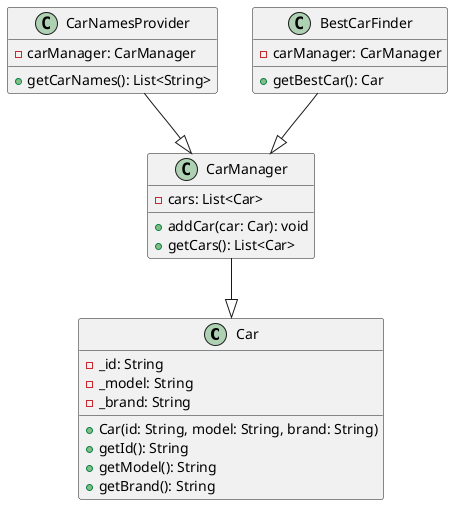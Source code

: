 @startuml car_diagram

class Car {
  - _id: String
  - _model: String
  - _brand: String

  + Car(id: String, model: String, brand: String)
  + getId(): String
  + getModel(): String
  + getBrand(): String
}

class CarManager {
  - cars: List<Car>

  + addCar(car: Car): void
  + getCars(): List<Car>
}

class CarNamesProvider {
  - carManager: CarManager

  + getCarNames(): List<String>
}

class BestCarFinder {
  - carManager: CarManager

  + getBestCar(): Car
}

CarManager --|> Car
CarNamesProvider --|> CarManager
BestCarFinder --|> CarManager

@enduml
